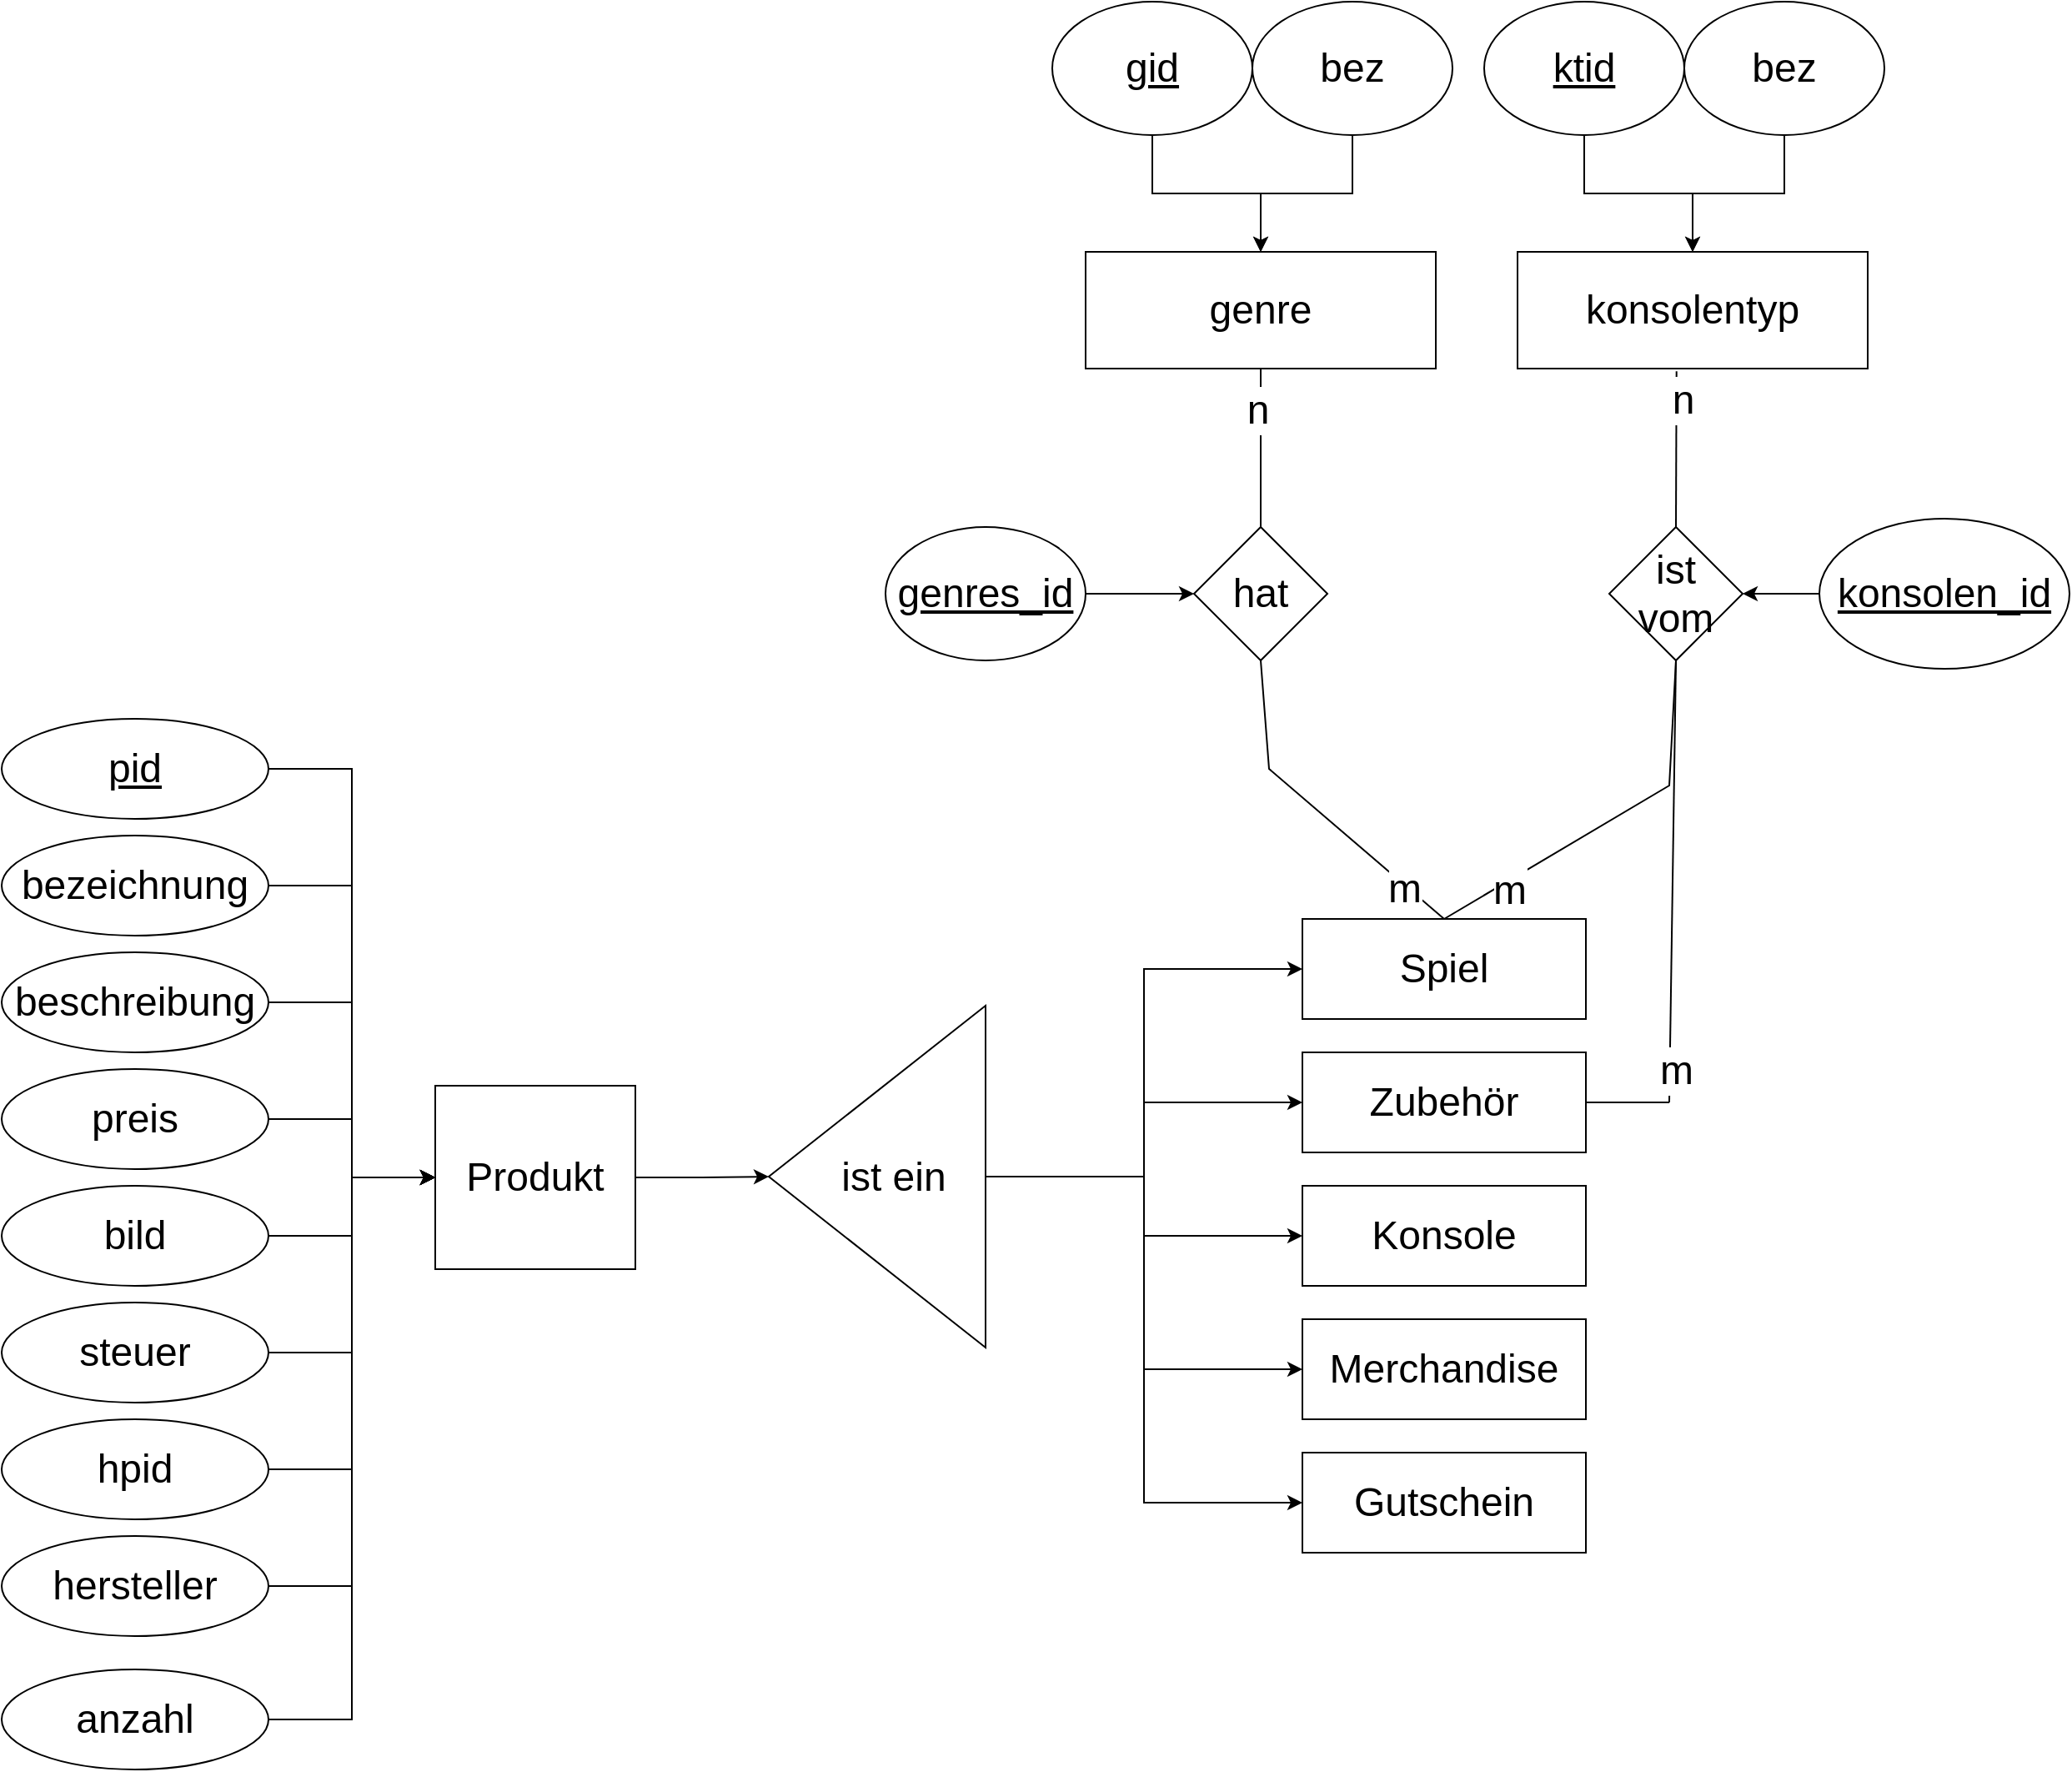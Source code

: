 <mxfile version="20.8.5"><diagram id="zSTAKk43xxl4LAh809bD" name="Seite-1"><mxGraphModel dx="1891" dy="2318" grid="1" gridSize="10" guides="1" tooltips="1" connect="1" arrows="1" fold="1" page="1" pageScale="1" pageWidth="1920" pageHeight="1200" math="0" shadow="0"><root><mxCell id="0"/><mxCell id="1" parent="0"/><mxCell id="m4fUZMMEuc3NwPpYP440-58" style="edgeStyle=orthogonalEdgeStyle;rounded=0;orthogonalLoop=1;jettySize=auto;html=1;exitX=1;exitY=0.5;exitDx=0;exitDy=0;fontSize=24;" edge="1" parent="1" source="m4fUZMMEuc3NwPpYP440-1" target="m4fUZMMEuc3NwPpYP440-56"><mxGeometry relative="1" as="geometry"/></mxCell><mxCell id="m4fUZMMEuc3NwPpYP440-1" value="&lt;div style=&quot;font-size: 24px;&quot;&gt;Produkt&lt;/div&gt;" style="rounded=0;whiteSpace=wrap;html=1;" vertex="1" parent="1"><mxGeometry x="660" y="220" width="120" height="110" as="geometry"/></mxCell><mxCell id="m4fUZMMEuc3NwPpYP440-53" style="edgeStyle=orthogonalEdgeStyle;rounded=0;orthogonalLoop=1;jettySize=auto;html=1;exitX=1;exitY=0.5;exitDx=0;exitDy=0;entryX=0;entryY=0.5;entryDx=0;entryDy=0;fontSize=24;" edge="1" parent="1" source="m4fUZMMEuc3NwPpYP440-2" target="m4fUZMMEuc3NwPpYP440-1"><mxGeometry relative="1" as="geometry"/></mxCell><mxCell id="m4fUZMMEuc3NwPpYP440-2" value="&lt;u&gt;pid&lt;/u&gt;" style="ellipse;whiteSpace=wrap;html=1;fontSize=24;" vertex="1" parent="1"><mxGeometry x="400" width="160" height="60" as="geometry"/></mxCell><mxCell id="m4fUZMMEuc3NwPpYP440-10" style="edgeStyle=orthogonalEdgeStyle;rounded=0;orthogonalLoop=1;jettySize=auto;html=1;exitX=1;exitY=0.5;exitDx=0;exitDy=0;entryX=0;entryY=0.5;entryDx=0;entryDy=0;fontSize=24;" edge="1" parent="1" source="m4fUZMMEuc3NwPpYP440-3" target="m4fUZMMEuc3NwPpYP440-1"><mxGeometry relative="1" as="geometry"/></mxCell><mxCell id="m4fUZMMEuc3NwPpYP440-3" value="bezeichnung" style="ellipse;whiteSpace=wrap;html=1;fontSize=24;" vertex="1" parent="1"><mxGeometry x="400" y="70" width="160" height="60" as="geometry"/></mxCell><mxCell id="m4fUZMMEuc3NwPpYP440-12" style="edgeStyle=orthogonalEdgeStyle;rounded=0;orthogonalLoop=1;jettySize=auto;html=1;exitX=1;exitY=0.5;exitDx=0;exitDy=0;entryX=0;entryY=0.5;entryDx=0;entryDy=0;fontSize=24;" edge="1" parent="1" source="m4fUZMMEuc3NwPpYP440-4" target="m4fUZMMEuc3NwPpYP440-1"><mxGeometry relative="1" as="geometry"/></mxCell><mxCell id="m4fUZMMEuc3NwPpYP440-4" value="&lt;div&gt;beschreibung&lt;/div&gt;" style="ellipse;whiteSpace=wrap;html=1;fontSize=24;" vertex="1" parent="1"><mxGeometry x="400" y="140" width="160" height="60" as="geometry"/></mxCell><mxCell id="m4fUZMMEuc3NwPpYP440-13" style="edgeStyle=orthogonalEdgeStyle;rounded=0;orthogonalLoop=1;jettySize=auto;html=1;exitX=1;exitY=0.5;exitDx=0;exitDy=0;fontSize=24;entryX=0;entryY=0.5;entryDx=0;entryDy=0;" edge="1" parent="1" source="m4fUZMMEuc3NwPpYP440-5" target="m4fUZMMEuc3NwPpYP440-1"><mxGeometry relative="1" as="geometry"><mxPoint x="620" y="60" as="targetPoint"/></mxGeometry></mxCell><mxCell id="m4fUZMMEuc3NwPpYP440-5" value="&lt;div&gt;preis&lt;/div&gt;" style="ellipse;whiteSpace=wrap;html=1;fontSize=24;" vertex="1" parent="1"><mxGeometry x="400" y="210" width="160" height="60" as="geometry"/></mxCell><mxCell id="m4fUZMMEuc3NwPpYP440-14" style="edgeStyle=orthogonalEdgeStyle;rounded=0;orthogonalLoop=1;jettySize=auto;html=1;exitX=1;exitY=0.5;exitDx=0;exitDy=0;entryX=0;entryY=0.5;entryDx=0;entryDy=0;fontSize=24;" edge="1" parent="1" source="m4fUZMMEuc3NwPpYP440-6" target="m4fUZMMEuc3NwPpYP440-1"><mxGeometry relative="1" as="geometry"/></mxCell><mxCell id="m4fUZMMEuc3NwPpYP440-6" value="bild" style="ellipse;whiteSpace=wrap;html=1;fontSize=24;" vertex="1" parent="1"><mxGeometry x="400" y="280" width="160" height="60" as="geometry"/></mxCell><mxCell id="m4fUZMMEuc3NwPpYP440-16" style="edgeStyle=orthogonalEdgeStyle;rounded=0;orthogonalLoop=1;jettySize=auto;html=1;exitX=1;exitY=0.5;exitDx=0;exitDy=0;entryX=0;entryY=0.5;entryDx=0;entryDy=0;fontSize=24;" edge="1" parent="1" source="m4fUZMMEuc3NwPpYP440-15" target="m4fUZMMEuc3NwPpYP440-1"><mxGeometry relative="1" as="geometry"/></mxCell><mxCell id="m4fUZMMEuc3NwPpYP440-15" value="steuer" style="ellipse;whiteSpace=wrap;html=1;fontSize=24;" vertex="1" parent="1"><mxGeometry x="400" y="350" width="160" height="60" as="geometry"/></mxCell><mxCell id="m4fUZMMEuc3NwPpYP440-18" style="edgeStyle=orthogonalEdgeStyle;rounded=0;orthogonalLoop=1;jettySize=auto;html=1;exitX=1;exitY=0.5;exitDx=0;exitDy=0;entryX=0;entryY=0.5;entryDx=0;entryDy=0;fontSize=24;" edge="1" parent="1" source="m4fUZMMEuc3NwPpYP440-17" target="m4fUZMMEuc3NwPpYP440-1"><mxGeometry relative="1" as="geometry"/></mxCell><mxCell id="m4fUZMMEuc3NwPpYP440-17" value="hpid" style="ellipse;whiteSpace=wrap;html=1;fontSize=24;" vertex="1" parent="1"><mxGeometry x="400" y="420" width="160" height="60" as="geometry"/></mxCell><mxCell id="m4fUZMMEuc3NwPpYP440-19" value="&lt;div&gt;Konsole&lt;/div&gt;" style="rounded=0;whiteSpace=wrap;html=1;fontSize=24;" vertex="1" parent="1"><mxGeometry x="1180" y="280" width="170" height="60" as="geometry"/></mxCell><mxCell id="m4fUZMMEuc3NwPpYP440-20" value="&lt;div&gt;Spiel&lt;/div&gt;" style="rounded=0;whiteSpace=wrap;html=1;fontSize=24;" vertex="1" parent="1"><mxGeometry x="1180" y="120" width="170" height="60" as="geometry"/></mxCell><mxCell id="m4fUZMMEuc3NwPpYP440-21" value="Zubehör" style="rounded=0;whiteSpace=wrap;html=1;fontSize=24;" vertex="1" parent="1"><mxGeometry x="1180" y="200" width="170" height="60" as="geometry"/></mxCell><mxCell id="m4fUZMMEuc3NwPpYP440-22" value="Merchandise" style="rounded=0;whiteSpace=wrap;html=1;fontSize=24;" vertex="1" parent="1"><mxGeometry x="1180" y="360" width="170" height="60" as="geometry"/></mxCell><mxCell id="m4fUZMMEuc3NwPpYP440-25" style="edgeStyle=orthogonalEdgeStyle;rounded=0;orthogonalLoop=1;jettySize=auto;html=1;exitX=1;exitY=0.5;exitDx=0;exitDy=0;entryX=0;entryY=0.5;entryDx=0;entryDy=0;fontSize=24;" edge="1" parent="1" source="m4fUZMMEuc3NwPpYP440-24" target="m4fUZMMEuc3NwPpYP440-1"><mxGeometry relative="1" as="geometry"/></mxCell><mxCell id="m4fUZMMEuc3NwPpYP440-24" value="hersteller" style="ellipse;whiteSpace=wrap;html=1;fontSize=24;" vertex="1" parent="1"><mxGeometry x="400" y="490" width="160" height="60" as="geometry"/></mxCell><mxCell id="m4fUZMMEuc3NwPpYP440-33" value="&lt;div&gt;konsolentyp&lt;/div&gt;" style="rounded=0;whiteSpace=wrap;html=1;fontSize=24;" vertex="1" parent="1"><mxGeometry x="1309" y="-280" width="210" height="70" as="geometry"/></mxCell><mxCell id="m4fUZMMEuc3NwPpYP440-34" value="genre" style="rounded=0;whiteSpace=wrap;html=1;fontSize=24;" vertex="1" parent="1"><mxGeometry x="1050" y="-280" width="210" height="70" as="geometry"/></mxCell><mxCell id="m4fUZMMEuc3NwPpYP440-37" value="Gutschein" style="rounded=0;whiteSpace=wrap;html=1;fontSize=24;" vertex="1" parent="1"><mxGeometry x="1180" y="440" width="170" height="60" as="geometry"/></mxCell><mxCell id="m4fUZMMEuc3NwPpYP440-42" style="edgeStyle=orthogonalEdgeStyle;rounded=0;orthogonalLoop=1;jettySize=auto;html=1;exitX=0.5;exitY=1;exitDx=0;exitDy=0;fontSize=24;" edge="1" parent="1" source="m4fUZMMEuc3NwPpYP440-39" target="m4fUZMMEuc3NwPpYP440-33"><mxGeometry relative="1" as="geometry"/></mxCell><mxCell id="m4fUZMMEuc3NwPpYP440-39" value="&lt;u&gt;ktid&lt;/u&gt;" style="ellipse;whiteSpace=wrap;html=1;fontSize=24;" vertex="1" parent="1"><mxGeometry x="1289" y="-430" width="120" height="80" as="geometry"/></mxCell><mxCell id="m4fUZMMEuc3NwPpYP440-41" style="edgeStyle=orthogonalEdgeStyle;rounded=0;orthogonalLoop=1;jettySize=auto;html=1;exitX=0.5;exitY=1;exitDx=0;exitDy=0;fontSize=24;" edge="1" parent="1" source="m4fUZMMEuc3NwPpYP440-40" target="m4fUZMMEuc3NwPpYP440-33"><mxGeometry relative="1" as="geometry"/></mxCell><mxCell id="m4fUZMMEuc3NwPpYP440-40" value="bez" style="ellipse;whiteSpace=wrap;html=1;fontSize=24;" vertex="1" parent="1"><mxGeometry x="1409" y="-430" width="120" height="80" as="geometry"/></mxCell><mxCell id="m4fUZMMEuc3NwPpYP440-45" style="edgeStyle=orthogonalEdgeStyle;rounded=0;orthogonalLoop=1;jettySize=auto;html=1;exitX=0.5;exitY=1;exitDx=0;exitDy=0;fontSize=24;" edge="1" parent="1" source="m4fUZMMEuc3NwPpYP440-43" target="m4fUZMMEuc3NwPpYP440-34"><mxGeometry relative="1" as="geometry"/></mxCell><mxCell id="m4fUZMMEuc3NwPpYP440-43" value="&lt;u&gt;gid&lt;/u&gt;" style="ellipse;whiteSpace=wrap;html=1;fontSize=24;" vertex="1" parent="1"><mxGeometry x="1030" y="-430" width="120" height="80" as="geometry"/></mxCell><mxCell id="m4fUZMMEuc3NwPpYP440-46" style="edgeStyle=orthogonalEdgeStyle;rounded=0;orthogonalLoop=1;jettySize=auto;html=1;exitX=0.5;exitY=1;exitDx=0;exitDy=0;fontSize=24;" edge="1" parent="1" source="m4fUZMMEuc3NwPpYP440-44" target="m4fUZMMEuc3NwPpYP440-34"><mxGeometry relative="1" as="geometry"/></mxCell><mxCell id="m4fUZMMEuc3NwPpYP440-44" value="bez" style="ellipse;whiteSpace=wrap;html=1;fontSize=24;" vertex="1" parent="1"><mxGeometry x="1150" y="-430" width="120" height="80" as="geometry"/></mxCell><mxCell id="m4fUZMMEuc3NwPpYP440-59" style="edgeStyle=orthogonalEdgeStyle;rounded=0;orthogonalLoop=1;jettySize=auto;html=1;exitX=0;exitY=0.5;exitDx=0;exitDy=0;entryX=0;entryY=0.5;entryDx=0;entryDy=0;fontSize=24;" edge="1" parent="1" source="m4fUZMMEuc3NwPpYP440-56" target="m4fUZMMEuc3NwPpYP440-20"><mxGeometry relative="1" as="geometry"/></mxCell><mxCell id="m4fUZMMEuc3NwPpYP440-60" style="edgeStyle=orthogonalEdgeStyle;rounded=0;orthogonalLoop=1;jettySize=auto;html=1;exitX=0;exitY=0.5;exitDx=0;exitDy=0;entryX=0;entryY=0.5;entryDx=0;entryDy=0;fontSize=24;" edge="1" parent="1" source="m4fUZMMEuc3NwPpYP440-56" target="m4fUZMMEuc3NwPpYP440-21"><mxGeometry relative="1" as="geometry"/></mxCell><mxCell id="m4fUZMMEuc3NwPpYP440-61" style="edgeStyle=orthogonalEdgeStyle;rounded=0;orthogonalLoop=1;jettySize=auto;html=1;exitX=0;exitY=0.5;exitDx=0;exitDy=0;fontSize=24;" edge="1" parent="1" source="m4fUZMMEuc3NwPpYP440-56" target="m4fUZMMEuc3NwPpYP440-19"><mxGeometry relative="1" as="geometry"/></mxCell><mxCell id="m4fUZMMEuc3NwPpYP440-62" style="edgeStyle=orthogonalEdgeStyle;rounded=0;orthogonalLoop=1;jettySize=auto;html=1;exitX=0;exitY=0.5;exitDx=0;exitDy=0;entryX=0;entryY=0.5;entryDx=0;entryDy=0;fontSize=24;" edge="1" parent="1" source="m4fUZMMEuc3NwPpYP440-56" target="m4fUZMMEuc3NwPpYP440-22"><mxGeometry relative="1" as="geometry"/></mxCell><mxCell id="m4fUZMMEuc3NwPpYP440-63" style="edgeStyle=orthogonalEdgeStyle;rounded=0;orthogonalLoop=1;jettySize=auto;html=1;exitX=0;exitY=0.5;exitDx=0;exitDy=0;entryX=0;entryY=0.5;entryDx=0;entryDy=0;fontSize=24;" edge="1" parent="1" source="m4fUZMMEuc3NwPpYP440-56" target="m4fUZMMEuc3NwPpYP440-37"><mxGeometry relative="1" as="geometry"/></mxCell><mxCell id="m4fUZMMEuc3NwPpYP440-56" value="" style="triangle;whiteSpace=wrap;html=1;fontSize=24;rotation=-180;verticalAlign=middle;" vertex="1" parent="1"><mxGeometry x="860" y="172" width="130" height="205" as="geometry"/></mxCell><mxCell id="m4fUZMMEuc3NwPpYP440-64" value="ist ein" style="text;html=1;strokeColor=none;fillColor=none;align=center;verticalAlign=middle;whiteSpace=wrap;rounded=0;fontSize=24;" vertex="1" parent="1"><mxGeometry x="900" y="259.5" width="70" height="30.5" as="geometry"/></mxCell><mxCell id="m4fUZMMEuc3NwPpYP440-65" value="hat" style="rhombus;whiteSpace=wrap;html=1;fontSize=24;" vertex="1" parent="1"><mxGeometry x="1115" y="-115" width="80" height="80" as="geometry"/></mxCell><mxCell id="m4fUZMMEuc3NwPpYP440-66" value="&lt;div&gt;ist&lt;/div&gt;&lt;div&gt;vom&lt;br&gt;&lt;/div&gt;" style="rhombus;whiteSpace=wrap;html=1;fontSize=24;" vertex="1" parent="1"><mxGeometry x="1364" y="-115" width="80" height="80" as="geometry"/></mxCell><mxCell id="m4fUZMMEuc3NwPpYP440-67" value="" style="endArrow=none;html=1;rounded=0;fontSize=24;entryX=0.5;entryY=1;entryDx=0;entryDy=0;exitX=0.5;exitY=0;exitDx=0;exitDy=0;" edge="1" parent="1" source="m4fUZMMEuc3NwPpYP440-65" target="m4fUZMMEuc3NwPpYP440-34"><mxGeometry width="50" height="50" relative="1" as="geometry"><mxPoint x="810" y="90" as="sourcePoint"/><mxPoint x="860" y="40" as="targetPoint"/></mxGeometry></mxCell><mxCell id="m4fUZMMEuc3NwPpYP440-73" value="n" style="edgeLabel;html=1;align=center;verticalAlign=middle;resizable=0;points=[];fontSize=24;" vertex="1" connectable="0" parent="m4fUZMMEuc3NwPpYP440-67"><mxGeometry x="0.487" y="2" relative="1" as="geometry"><mxPoint as="offset"/></mxGeometry></mxCell><mxCell id="m4fUZMMEuc3NwPpYP440-68" value="" style="endArrow=none;html=1;rounded=0;fontSize=24;entryX=0.454;entryY=1.024;entryDx=0;entryDy=0;exitX=0.5;exitY=0;exitDx=0;exitDy=0;entryPerimeter=0;" edge="1" parent="1" source="m4fUZMMEuc3NwPpYP440-66" target="m4fUZMMEuc3NwPpYP440-33"><mxGeometry width="50" height="50" relative="1" as="geometry"><mxPoint x="1419" y="-160" as="sourcePoint"/><mxPoint x="1419" y="-300" as="targetPoint"/></mxGeometry></mxCell><mxCell id="m4fUZMMEuc3NwPpYP440-74" value="n" style="edgeLabel;html=1;align=center;verticalAlign=middle;resizable=0;points=[];fontSize=24;" vertex="1" connectable="0" parent="m4fUZMMEuc3NwPpYP440-68"><mxGeometry x="0.629" y="-3" relative="1" as="geometry"><mxPoint as="offset"/></mxGeometry></mxCell><mxCell id="m4fUZMMEuc3NwPpYP440-69" value="" style="endArrow=none;html=1;rounded=0;fontSize=24;exitX=0.5;exitY=1;exitDx=0;exitDy=0;entryX=0.5;entryY=0;entryDx=0;entryDy=0;" edge="1" parent="1" source="m4fUZMMEuc3NwPpYP440-65" target="m4fUZMMEuc3NwPpYP440-20"><mxGeometry width="50" height="50" relative="1" as="geometry"><mxPoint x="1170" y="-60" as="sourcePoint"/><mxPoint x="1220" y="-110" as="targetPoint"/><Array as="points"><mxPoint x="1160" y="30"/></Array></mxGeometry></mxCell><mxCell id="m4fUZMMEuc3NwPpYP440-71" value="m" style="edgeLabel;html=1;align=center;verticalAlign=middle;resizable=0;points=[];fontSize=24;" vertex="1" connectable="0" parent="m4fUZMMEuc3NwPpYP440-69"><mxGeometry x="0.705" y="-2" relative="1" as="geometry"><mxPoint as="offset"/></mxGeometry></mxCell><mxCell id="m4fUZMMEuc3NwPpYP440-70" value="" style="endArrow=none;html=1;rounded=0;fontSize=24;exitX=0.5;exitY=1;exitDx=0;exitDy=0;entryX=0.5;entryY=0;entryDx=0;entryDy=0;" edge="1" parent="1" source="m4fUZMMEuc3NwPpYP440-66" target="m4fUZMMEuc3NwPpYP440-20"><mxGeometry width="50" height="50" relative="1" as="geometry"><mxPoint x="1165" y="-70" as="sourcePoint"/><mxPoint x="1270" y="130" as="targetPoint"/><Array as="points"><mxPoint x="1400" y="40"/></Array></mxGeometry></mxCell><mxCell id="m4fUZMMEuc3NwPpYP440-72" value="m" style="edgeLabel;html=1;align=center;verticalAlign=middle;resizable=0;points=[];fontSize=24;" vertex="1" connectable="0" parent="m4fUZMMEuc3NwPpYP440-70"><mxGeometry x="0.732" relative="1" as="geometry"><mxPoint x="12" y="-1" as="offset"/></mxGeometry></mxCell><mxCell id="m4fUZMMEuc3NwPpYP440-78" style="edgeStyle=orthogonalEdgeStyle;rounded=0;orthogonalLoop=1;jettySize=auto;html=1;exitX=1;exitY=0.5;exitDx=0;exitDy=0;entryX=0;entryY=0.5;entryDx=0;entryDy=0;fontSize=24;" edge="1" parent="1" source="m4fUZMMEuc3NwPpYP440-75" target="m4fUZMMEuc3NwPpYP440-65"><mxGeometry relative="1" as="geometry"/></mxCell><mxCell id="m4fUZMMEuc3NwPpYP440-75" value="genres_id" style="ellipse;whiteSpace=wrap;html=1;fontSize=24;fontStyle=4" vertex="1" parent="1"><mxGeometry x="930" y="-115" width="120" height="80" as="geometry"/></mxCell><mxCell id="m4fUZMMEuc3NwPpYP440-80" style="edgeStyle=orthogonalEdgeStyle;rounded=0;orthogonalLoop=1;jettySize=auto;html=1;exitX=0;exitY=0.5;exitDx=0;exitDy=0;fontSize=24;" edge="1" parent="1" source="m4fUZMMEuc3NwPpYP440-79" target="m4fUZMMEuc3NwPpYP440-66"><mxGeometry relative="1" as="geometry"/></mxCell><mxCell id="m4fUZMMEuc3NwPpYP440-79" value="konsolen_id" style="ellipse;whiteSpace=wrap;html=1;fontSize=24;fontStyle=4" vertex="1" parent="1"><mxGeometry x="1490" y="-120" width="150" height="90" as="geometry"/></mxCell><mxCell id="m4fUZMMEuc3NwPpYP440-81" value="" style="endArrow=none;html=1;rounded=0;fontSize=24;exitX=1;exitY=0.5;exitDx=0;exitDy=0;" edge="1" parent="1" source="m4fUZMMEuc3NwPpYP440-21"><mxGeometry width="50" height="50" relative="1" as="geometry"><mxPoint x="930" y="70" as="sourcePoint"/><mxPoint x="1400" y="230" as="targetPoint"/></mxGeometry></mxCell><mxCell id="m4fUZMMEuc3NwPpYP440-83" value="" style="endArrow=none;html=1;rounded=0;fontSize=24;entryX=0.5;entryY=1;entryDx=0;entryDy=0;" edge="1" parent="1" target="m4fUZMMEuc3NwPpYP440-66"><mxGeometry width="50" height="50" relative="1" as="geometry"><mxPoint x="1400" y="230" as="sourcePoint"/><mxPoint x="1410" y="240" as="targetPoint"/></mxGeometry></mxCell><mxCell id="m4fUZMMEuc3NwPpYP440-85" value="m" style="edgeLabel;html=1;align=center;verticalAlign=middle;resizable=0;points=[];fontSize=24;" vertex="1" connectable="0" parent="m4fUZMMEuc3NwPpYP440-83"><mxGeometry x="-0.856" y="-3" relative="1" as="geometry"><mxPoint as="offset"/></mxGeometry></mxCell><mxCell id="m4fUZMMEuc3NwPpYP440-88" style="edgeStyle=orthogonalEdgeStyle;rounded=0;orthogonalLoop=1;jettySize=auto;html=1;exitX=1;exitY=0.5;exitDx=0;exitDy=0;entryX=0;entryY=0.5;entryDx=0;entryDy=0;fontSize=24;" edge="1" parent="1" source="m4fUZMMEuc3NwPpYP440-86" target="m4fUZMMEuc3NwPpYP440-1"><mxGeometry relative="1" as="geometry"/></mxCell><mxCell id="m4fUZMMEuc3NwPpYP440-86" value="&lt;div&gt;anzahl&lt;/div&gt;" style="ellipse;whiteSpace=wrap;html=1;fontSize=24;" vertex="1" parent="1"><mxGeometry x="400" y="570" width="160" height="60" as="geometry"/></mxCell></root></mxGraphModel></diagram></mxfile>